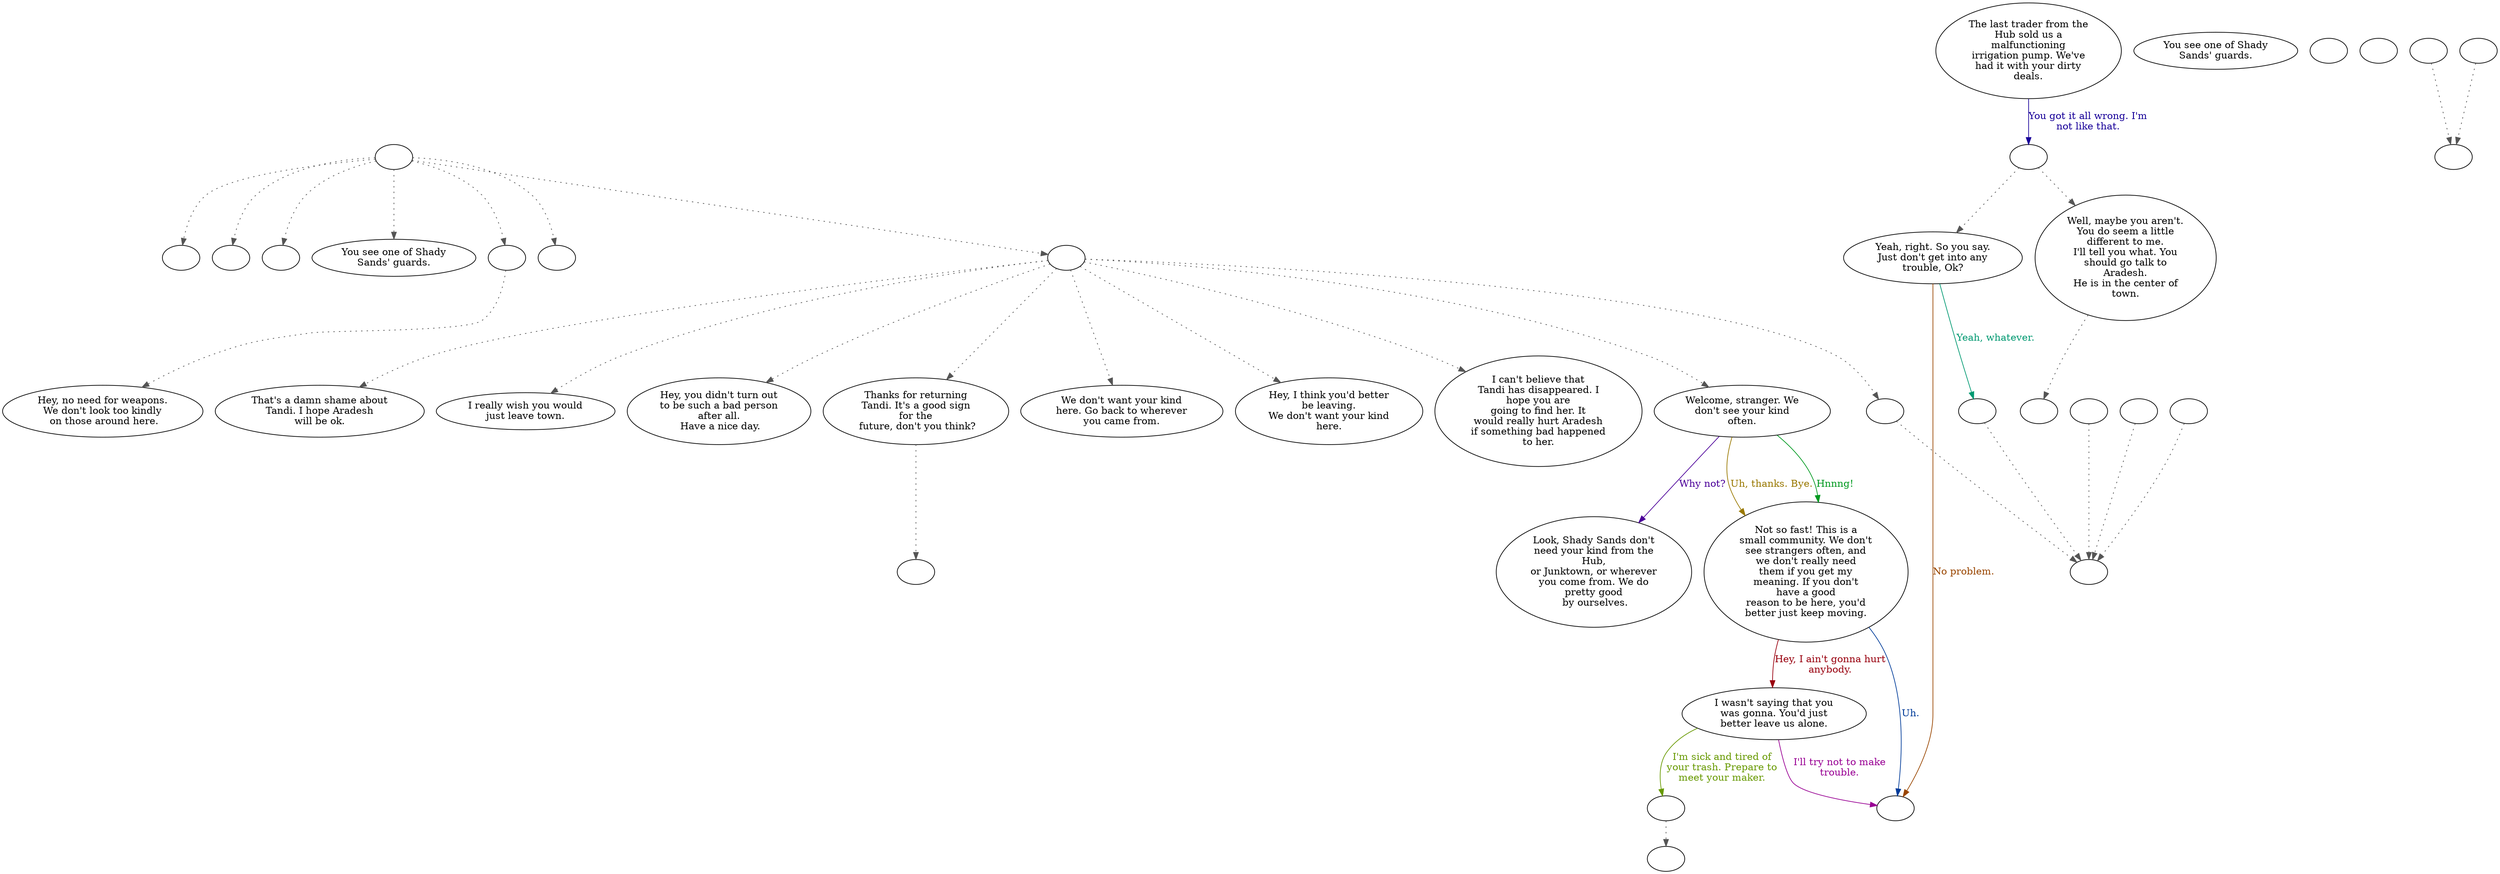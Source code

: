 digraph TGUARD {
  "start" [style=filled       fillcolor="#FFFFFF"       color="#000000"]
  "start" -> "combat_p_proc" [style=dotted color="#555555"]
  "start" -> "critter_p_proc" [style=dotted color="#555555"]
  "start" -> "destroy_p_proc" [style=dotted color="#555555"]
  "start" -> "look_at_p_proc" [style=dotted color="#555555"]
  "start" -> "pickup_p_proc" [style=dotted color="#555555"]
  "start" -> "talk_p_proc" [style=dotted color="#555555"]
  "start" -> "timed_event_p_proc" [style=dotted color="#555555"]
  "start" [label=""]
  "combat_p_proc" [style=filled       fillcolor="#FFFFFF"       color="#000000"]
  "combat_p_proc" [label=""]
  "critter_p_proc" [style=filled       fillcolor="#FFFFFF"       color="#000000"]
  "critter_p_proc" -> "guard11" [style=dotted color="#555555"]
  "critter_p_proc" [label=""]
  "description_p_proc" [style=filled       fillcolor="#FFFFFF"       color="#000000"]
  "description_p_proc" [label="You see one of Shady\nSands' guards."]
  "destroy_p_proc" [style=filled       fillcolor="#FFFFFF"       color="#000000"]
  "destroy_p_proc" [label=""]
  "look_at_p_proc" [style=filled       fillcolor="#FFFFFF"       color="#000000"]
  "look_at_p_proc" [label="You see one of Shady\nSands' guards."]
  "pickup_p_proc" [style=filled       fillcolor="#FFFFFF"       color="#000000"]
  "pickup_p_proc" [label=""]
  "talk_p_proc" [style=filled       fillcolor="#FFFFFF"       color="#000000"]
  "talk_p_proc" -> "get_reaction" [style=dotted color="#555555"]
  "talk_p_proc" -> "guard00" [style=dotted color="#555555"]
  "talk_p_proc" -> "guard01" [style=dotted color="#555555"]
  "talk_p_proc" -> "guard02" [style=dotted color="#555555"]
  "talk_p_proc" -> "guard03" [style=dotted color="#555555"]
  "talk_p_proc" -> "guard13" [style=dotted color="#555555"]
  "talk_p_proc" -> "guard12" [style=dotted color="#555555"]
  "talk_p_proc" -> "guard10" [style=dotted color="#555555"]
  "talk_p_proc" -> "guard04" [style=dotted color="#555555"]
  "talk_p_proc" [label=""]
  "timed_event_p_proc" [style=filled       fillcolor="#FFFFFF"       color="#000000"]
  "timed_event_p_proc" [label=""]
  "guard00" [style=filled       fillcolor="#FFFFFF"       color="#000000"]
  "guard00" [label="Hey, I think you'd better\nbe leaving.\nWe don't want your kind\nhere."]
  "guard01" [style=filled       fillcolor="#FFFFFF"       color="#000000"]
  "guard01" [label="I can't believe that\nTandi has disappeared. I\nhope you are\ngoing to find her. It\nwould really hurt Aradesh\nif something bad happened\nto her."]
  "guard02" [style=filled       fillcolor="#FFFFFF"       color="#000000"]
  "guard02" -> "TopReact" [style=dotted color="#555555"]
  "guard02" [label="Thanks for returning\nTandi. It's a good sign\nfor the\n future, don't you think?"]
  "guard03" [style=filled       fillcolor="#FFFFFF"       color="#000000"]
  "guard03" [label="That's a damn shame about\nTandi. I hope Aradesh\nwill be ok."]
  "guard04" [style=filled       fillcolor="#FFFFFF"       color="#000000"]
  "guard04" [label="Welcome, stranger. We\ndon't see your kind\noften."]
  "guard04" -> "guard05" [label="Uh, thanks. Bye." color="#997800" fontcolor="#997800"]
  "guard04" -> "guard07" [label="Why not?" color="#4B0099" fontcolor="#4B0099"]
  "guard04" -> "guard05" [label="Hnnng!" color="#00991F" fontcolor="#00991F"]
  "guard05" [style=filled       fillcolor="#FFFFFF"       color="#000000"]
  "guard05" [label="Not so fast! This is a\nsmall community. We don't\nsee strangers often, and\nwe don't really need\nthem if you get my\nmeaning. If you don't\nhave a good\nreason to be here, you'd\nbetter just keep moving."]
  "guard05" -> "guard06" [label="Hey, I ain't gonna hurt\nanybody." color="#99000E" fontcolor="#99000E"]
  "guard05" -> "guardend" [label="Uh." color="#003B99" fontcolor="#003B99"]
  "guard06" [style=filled       fillcolor="#FFFFFF"       color="#000000"]
  "guard06" [label="I wasn't saying that you\nwas gonna. You'd just\nbetter leave us alone."]
  "guard06" -> "guard06a" [label="I'm sick and tired of\nyour trash. Prepare to\nmeet your maker." color="#679900" fontcolor="#679900"]
  "guard06" -> "guardend" [label="I'll try not to make\ntrouble." color="#990094" fontcolor="#990094"]
  "guard07" [style=filled       fillcolor="#FFFFFF"       color="#000000"]
  "guard07" [label="Look, Shady Sands don't\nneed your kind from the\nHub,\nor Junktown, or wherever\nyou come from. We do\npretty good\n by ourselves."]
  "guard08" [style=filled       fillcolor="#FFFFFF"       color="#000000"]
  "guard08" [label="Yeah, right. So you say.\nJust don't get into any\ntrouble, Ok?"]
  "guard08" -> "DownReact" [label="Yeah, whatever." color="#009971" fontcolor="#009971"]
  "guard08" -> "guardend" [label="No problem." color="#994500" fontcolor="#994500"]
  "guard09" [style=filled       fillcolor="#FFFFFF"       color="#000000"]
  "guard09" -> "Goodbyes" [style=dotted color="#555555"]
  "guard09" [label="Well, maybe you aren't.\nYou do seem a little\ndifferent to me.\nI'll tell you what. You\nshould go talk to\nAradesh.\nHe is in the center of\ntown."]
  "guard10" [style=filled       fillcolor="#FFFFFF"       color="#000000"]
  "guard10" [label="We don't want your kind\nhere. Go back to wherever\nyou came from."]
  "guard11" [style=filled       fillcolor="#FFFFFF"       color="#000000"]
  "guard11" [label="Hey, no need for weapons.\nWe don't look too kindly\n on those around here."]
  "guard12" [style=filled       fillcolor="#FFFFFF"       color="#000000"]
  "guard12" [label="Hey, you didn't turn out\nto be such a bad person\nafter all.\n Have a nice day."]
  "guard13" [style=filled       fillcolor="#FFFFFF"       color="#000000"]
  "guard13" [label="I really wish you would\njust leave town."]
  "guard06a" [style=filled       fillcolor="#FFFFFF"       color="#000000"]
  "guard06a" -> "BottomReact" [style=dotted color="#555555"]
  "guard06a" [label=""]
  "guard07a" [style=filled       fillcolor="#FFFFFF"       color="#000000"]
  "guard07a" -> "guard09" [style=dotted color="#555555"]
  "guard07a" -> "guard08" [style=dotted color="#555555"]
  "guard07a" [label=""]
  "guard07_1" [style=filled       fillcolor="#FFFFFF"       color="#000000"]
  "guard07_1" [label="The last trader from the\nHub sold us a\nmalfunctioning\nirrigation pump. We've\nhad it with your dirty\ndeals."]
  "guard07_1" -> "guard07a" [label="You got it all wrong. I'm\nnot like that." color="#180099" fontcolor="#180099"]
  "guardend" [style=filled       fillcolor="#FFFFFF"       color="#000000"]
  "guardend" [label=""]
  "set_sleep_tile" [style=filled       fillcolor="#FFFFFF"       color="#000000"]
  "set_sleep_tile" [label=""]
  "sleeping" [style=filled       fillcolor="#FFFFFF"       color="#000000"]
  "sleeping" [label=""]
  "get_reaction" [style=filled       fillcolor="#FFFFFF"       color="#000000"]
  "get_reaction" -> "ReactToLevel" [style=dotted color="#555555"]
  "get_reaction" [label=""]
  "ReactToLevel" [style=filled       fillcolor="#FFFFFF"       color="#000000"]
  "ReactToLevel" [label=""]
  "LevelToReact" [style=filled       fillcolor="#FFFFFF"       color="#000000"]
  "LevelToReact" [label=""]
  "UpReact" [style=filled       fillcolor="#FFFFFF"       color="#000000"]
  "UpReact" -> "ReactToLevel" [style=dotted color="#555555"]
  "UpReact" [label=""]
  "DownReact" [style=filled       fillcolor="#FFFFFF"       color="#000000"]
  "DownReact" -> "ReactToLevel" [style=dotted color="#555555"]
  "DownReact" [label=""]
  "BottomReact" [style=filled       fillcolor="#FFFFFF"       color="#000000"]
  "BottomReact" [label=""]
  "TopReact" [style=filled       fillcolor="#FFFFFF"       color="#000000"]
  "TopReact" [label=""]
  "BigUpReact" [style=filled       fillcolor="#FFFFFF"       color="#000000"]
  "BigUpReact" -> "ReactToLevel" [style=dotted color="#555555"]
  "BigUpReact" [label=""]
  "BigDownReact" [style=filled       fillcolor="#FFFFFF"       color="#000000"]
  "BigDownReact" -> "ReactToLevel" [style=dotted color="#555555"]
  "BigDownReact" [label=""]
  "UpReactLevel" [style=filled       fillcolor="#FFFFFF"       color="#000000"]
  "UpReactLevel" -> "LevelToReact" [style=dotted color="#555555"]
  "UpReactLevel" [label=""]
  "DownReactLevel" [style=filled       fillcolor="#FFFFFF"       color="#000000"]
  "DownReactLevel" -> "LevelToReact" [style=dotted color="#555555"]
  "DownReactLevel" [label=""]
  "Goodbyes" [style=filled       fillcolor="#FFFFFF"       color="#000000"]
  "Goodbyes" [label=""]
}